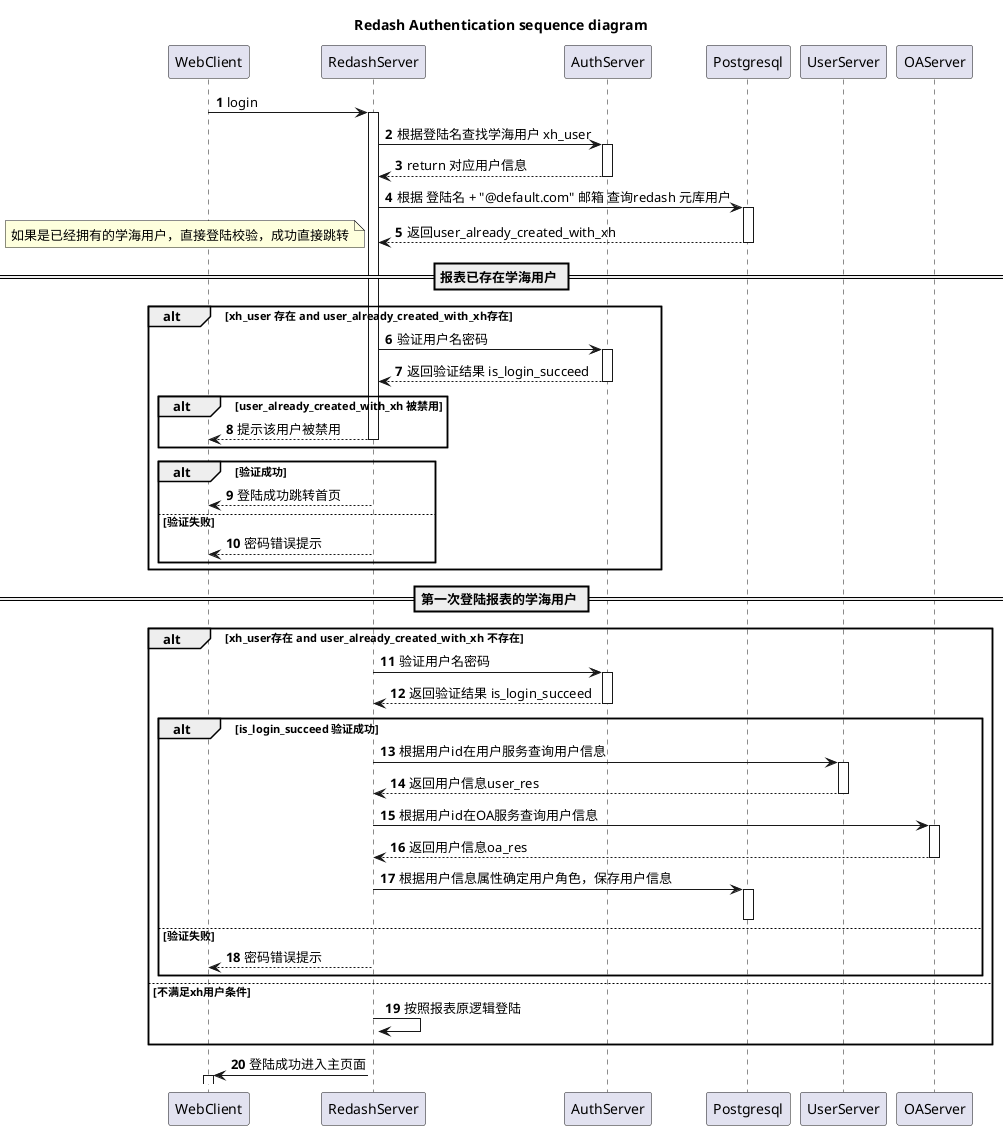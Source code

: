 @startuml
'https://plantuml.com/sequence-diagram

autonumber
autoactivate on

title Redash Authentication sequence diagram

WebClient -> RedashServer: login

RedashServer -> AuthServer: 根据登陆名查找学海用户 xh_user

AuthServer --> RedashServer: return 对应用户信息

RedashServer -> Postgresql: 根据 登陆名 + "@default.com" 邮箱 查询redash 元库用户
Postgresql --> RedashServer: 返回user_already_created_with_xh

== 报表已存在学海用户 ==
alt xh_user 存在 and user_already_created_with_xh存在
note left: 如果是已经拥有的学海用户，直接登陆校验，成功直接跳转
    RedashServer -> AuthServer: 验证用户名密码
    AuthServer --> RedashServer: 返回验证结果 is_login_succeed
    alt user_already_created_with_xh 被禁用
        RedashServer --> WebClient: 提示该用户被禁用
    end
    alt 验证成功
       RedashServer --> WebClient: 登陆成功跳转首页
    else 验证失败
       RedashServer --> WebClient: 密码错误提示
    end
end

== 第一次登陆报表的学海用户 ==
alt xh_user存在 and user_already_created_with_xh 不存在
    RedashServer -> AuthServer: 验证用户名密码
    AuthServer --> RedashServer: 返回验证结果 is_login_succeed
    alt is_login_succeed 验证成功
        RedashServer -> UserServer: 根据用户id在用户服务查询用户信息
        UserServer --> RedashServer: 返回用户信息user_res

        RedashServer -> OAServer: 根据用户id在OA服务查询用户信息
        OAServer --> RedashServer: 返回用户信息oa_res

        RedashServer -> Postgresql: 根据用户信息属性确定用户角色，保存用户信息
        deactivate Postgresql
    else 验证失败
        RedashServer --> WebClient: 密码错误提示
    end
else 不满足xh用户条件
    RedashServer -> RedashServer: 按照报表原逻辑登陆
end

RedashServer -> WebClient: 登陆成功进入主页面



@enduml
